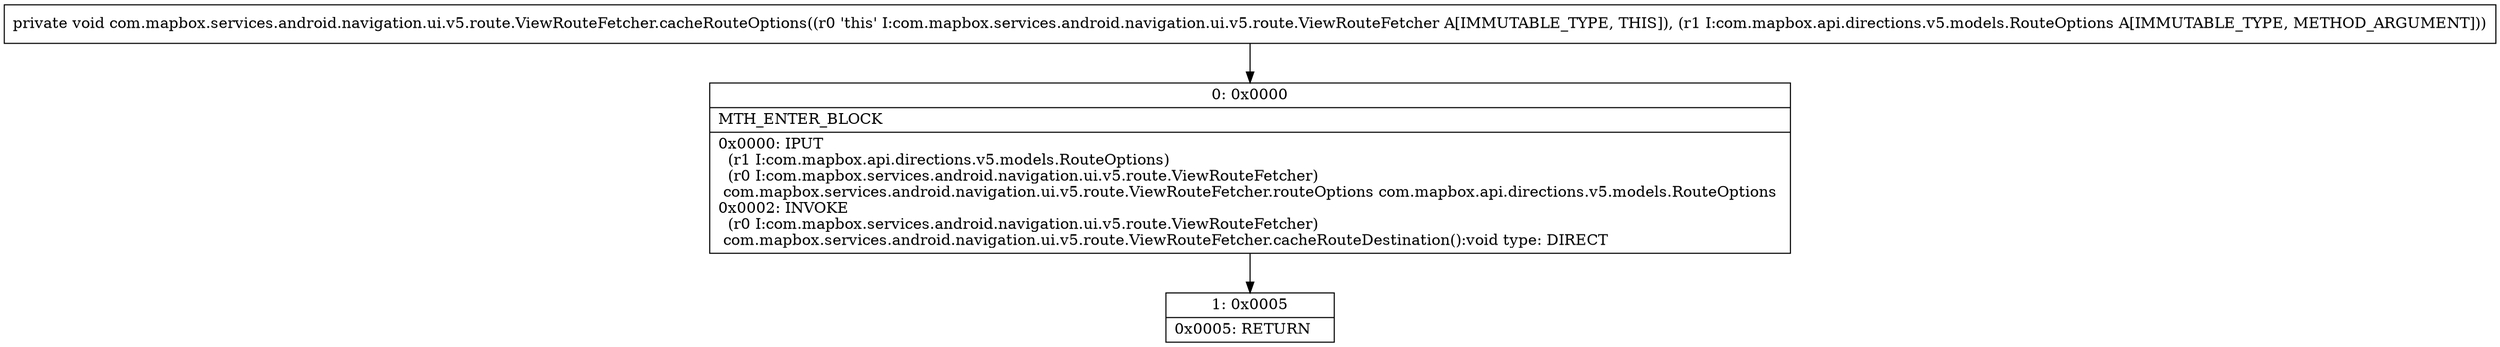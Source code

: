digraph "CFG forcom.mapbox.services.android.navigation.ui.v5.route.ViewRouteFetcher.cacheRouteOptions(Lcom\/mapbox\/api\/directions\/v5\/models\/RouteOptions;)V" {
Node_0 [shape=record,label="{0\:\ 0x0000|MTH_ENTER_BLOCK\l|0x0000: IPUT  \l  (r1 I:com.mapbox.api.directions.v5.models.RouteOptions)\l  (r0 I:com.mapbox.services.android.navigation.ui.v5.route.ViewRouteFetcher)\l com.mapbox.services.android.navigation.ui.v5.route.ViewRouteFetcher.routeOptions com.mapbox.api.directions.v5.models.RouteOptions \l0x0002: INVOKE  \l  (r0 I:com.mapbox.services.android.navigation.ui.v5.route.ViewRouteFetcher)\l com.mapbox.services.android.navigation.ui.v5.route.ViewRouteFetcher.cacheRouteDestination():void type: DIRECT \l}"];
Node_1 [shape=record,label="{1\:\ 0x0005|0x0005: RETURN   \l}"];
MethodNode[shape=record,label="{private void com.mapbox.services.android.navigation.ui.v5.route.ViewRouteFetcher.cacheRouteOptions((r0 'this' I:com.mapbox.services.android.navigation.ui.v5.route.ViewRouteFetcher A[IMMUTABLE_TYPE, THIS]), (r1 I:com.mapbox.api.directions.v5.models.RouteOptions A[IMMUTABLE_TYPE, METHOD_ARGUMENT])) }"];
MethodNode -> Node_0;
Node_0 -> Node_1;
}

